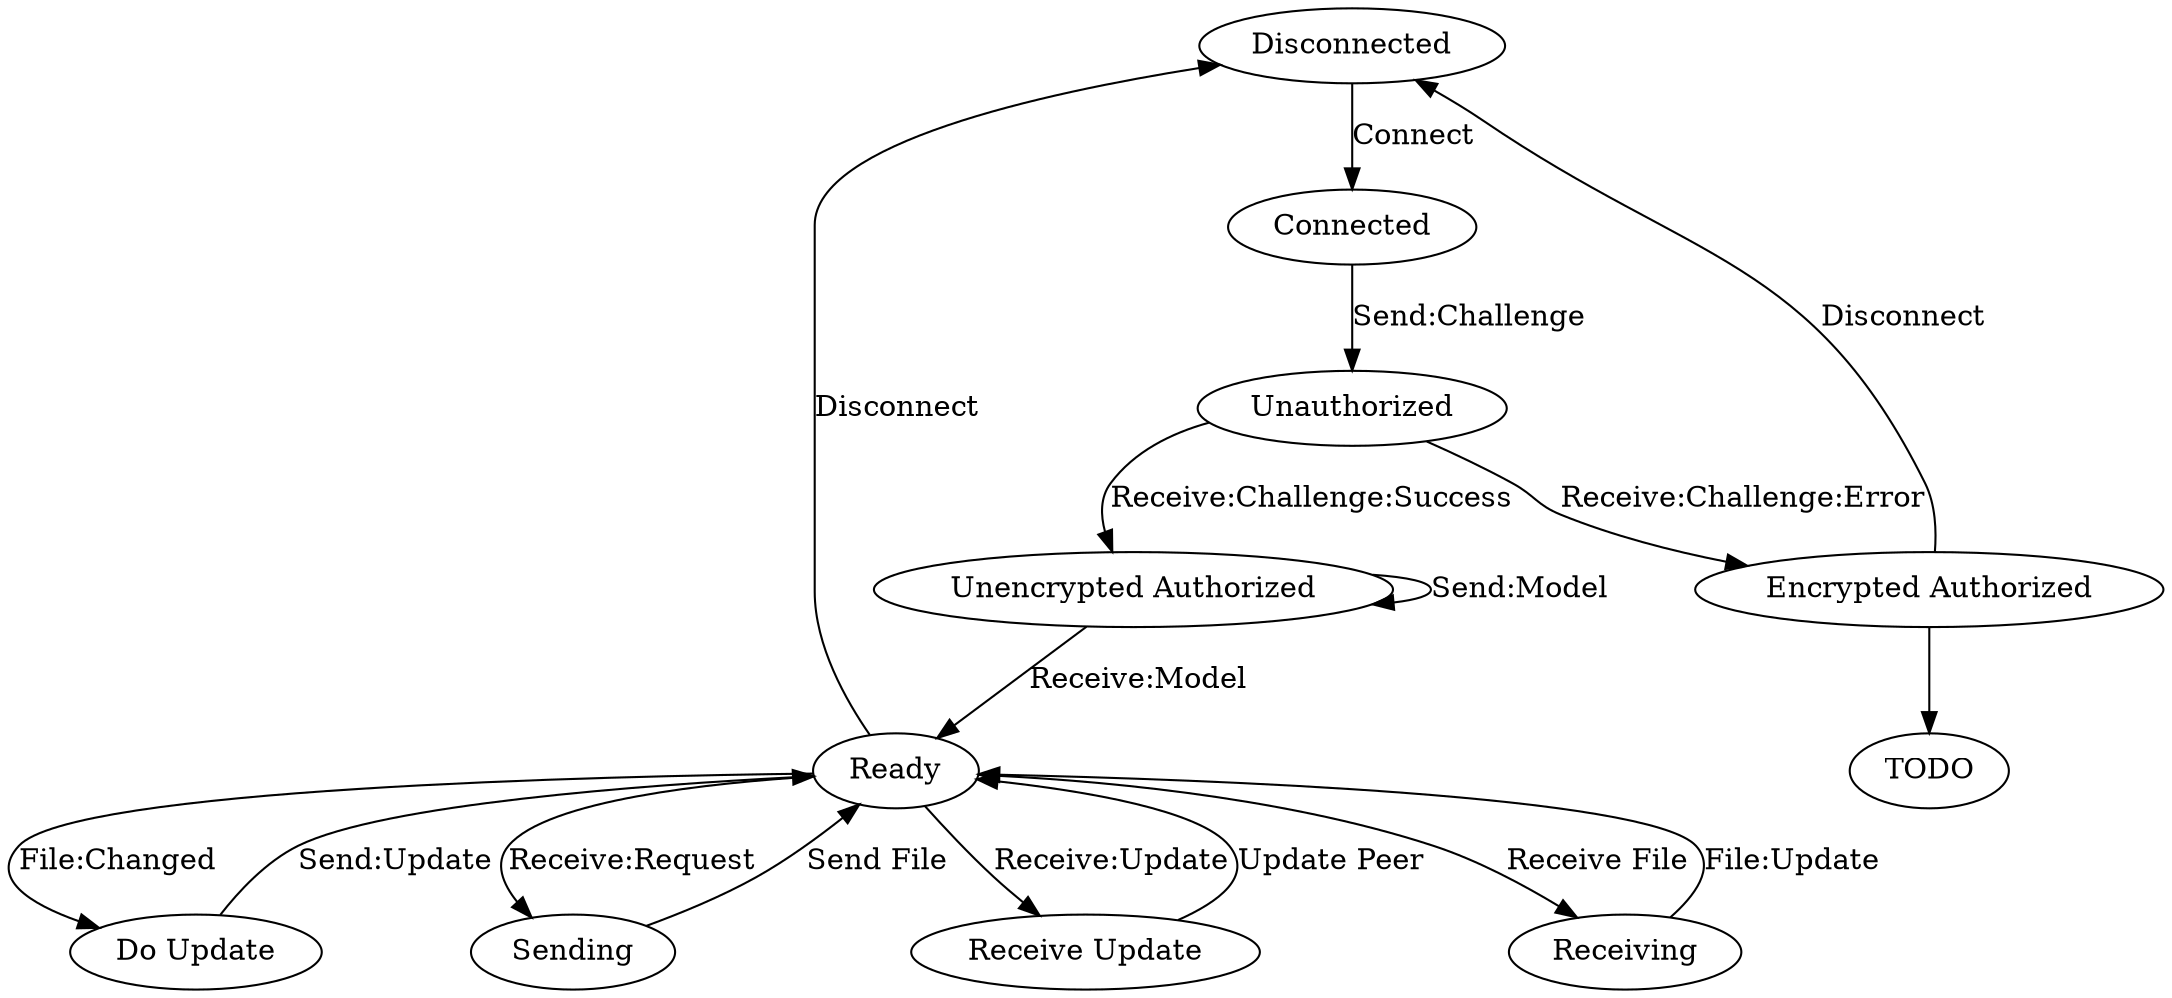 digraph statemachine {
    Disconnected -> Connected [label="Connect"];
    Connected -> Unauthorized [label="Send:Challenge"];
    // Clear branch
    Unauthorized -> "Unencrypted Authorized" [label="Receive:Challenge:Success"];
    "Unencrypted Authorized" -> "Unencrypted Authorized" [label="Send:Model"];
    "Unencrypted Authorized" -> Ready [label="Receive:Model"];
    Ready -> Disconnected [label="Disconnect"];
    // clear file OP
    Ready -> "Do Update" [label="File:Changed"];    // send update
    "Do Update" -> Ready [label="Send:Update"];
    Ready -> Sending [label="Receive:Request"];     // send file
    Sending -> Ready [label="Send File"];
    Ready -> "Receive Update" [label="Receive:Update"]; // receive update
    "Receive Update" -> Ready [label="Update Peer"];
    Ready -> Receiving [label="Receive File"];      // receive file
    Receiving -> Ready [label="File:Update"];
    // Encrypted branch, TODO
    Unauthorized -> "Encrypted Authorized" [label="Receive:Challenge:Error"];
    "Encrypted Authorized" -> Disconnected [label="Disconnect"];
    "Encrypted Authorized" -> TODO;
}
